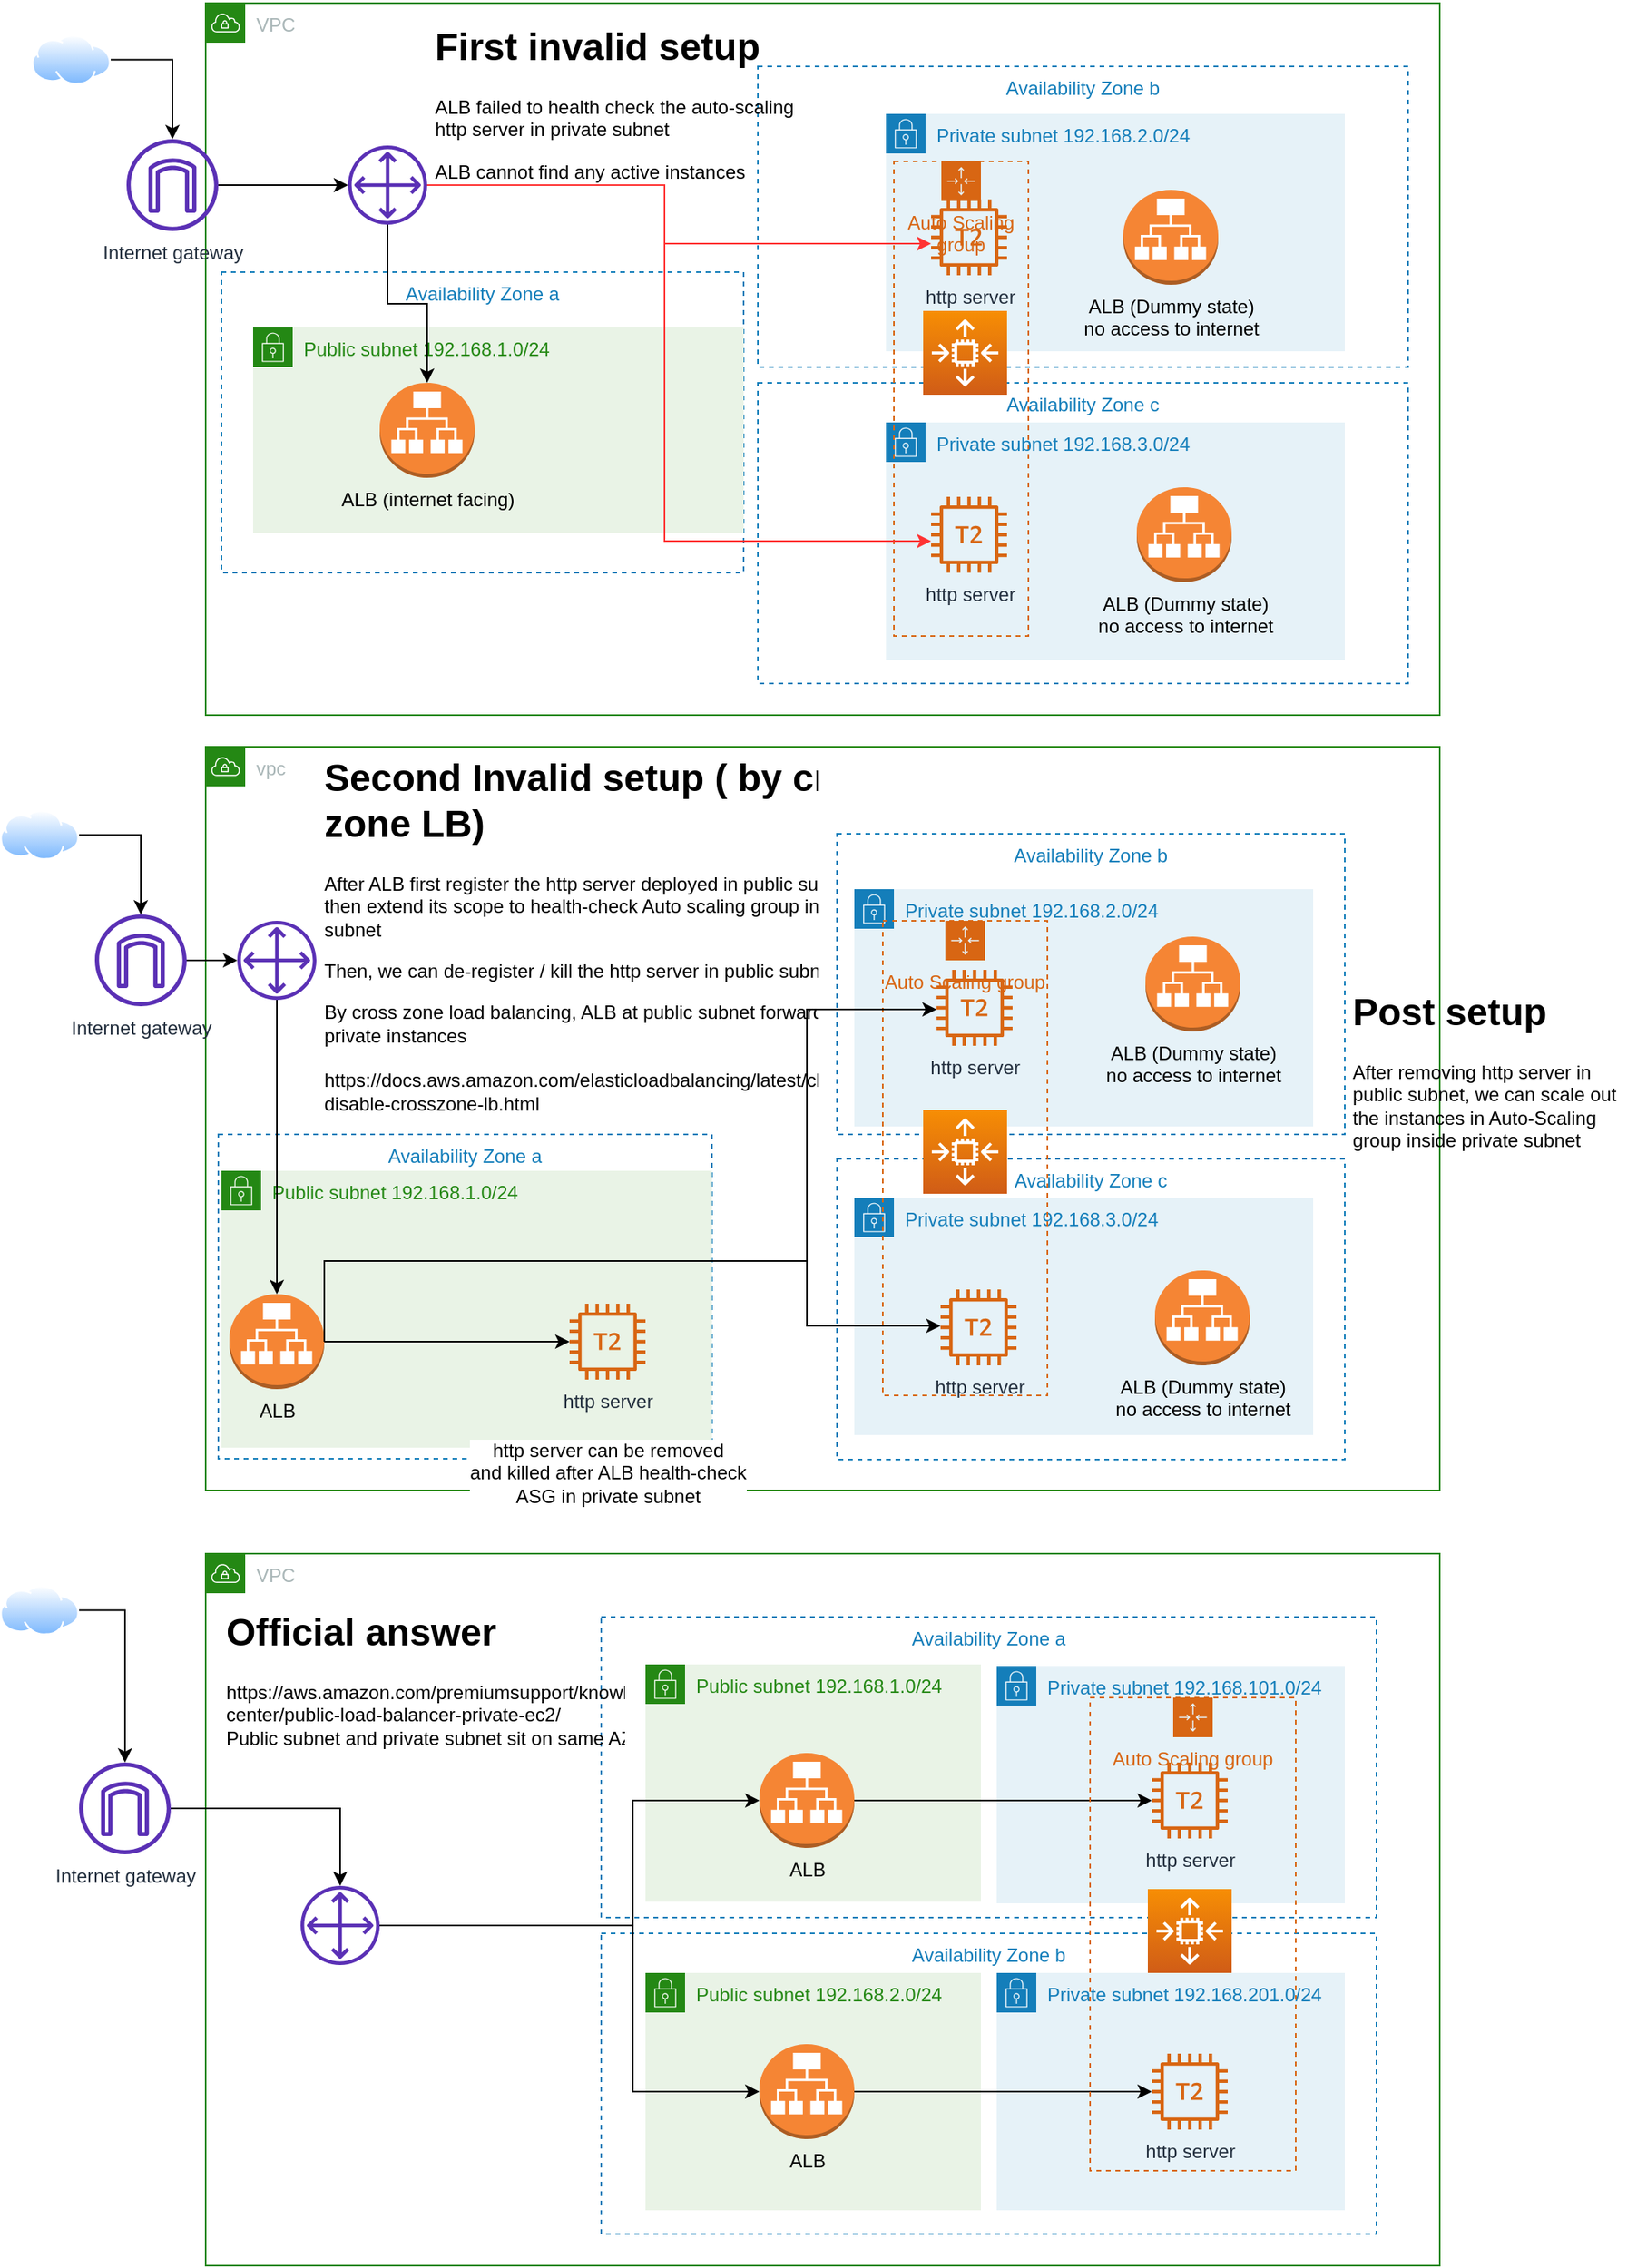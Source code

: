<mxfile version="13.2.6" type="device"><diagram id="Ht1M8jgEwFfnCIfOTk4-" name="Page-1"><mxGraphModel dx="933" dy="548" grid="1" gridSize="10" guides="1" tooltips="1" connect="1" arrows="1" fold="1" page="1" pageScale="1" pageWidth="1169" pageHeight="827" math="0" shadow="0"><root><mxCell id="0"/><mxCell id="1" parent="0"/><mxCell id="GlwkWZn54-oPr6vUu2Cj-1" value="VPC" style="points=[[0,0],[0.25,0],[0.5,0],[0.75,0],[1,0],[1,0.25],[1,0.5],[1,0.75],[1,1],[0.75,1],[0.5,1],[0.25,1],[0,1],[0,0.75],[0,0.5],[0,0.25]];outlineConnect=0;gradientColor=none;html=1;whiteSpace=wrap;fontSize=12;fontStyle=0;shape=mxgraph.aws4.group;grIcon=mxgraph.aws4.group_vpc;strokeColor=#248814;fillColor=none;verticalAlign=top;align=left;spacingLeft=30;fontColor=#AAB7B8;dashed=0;" parent="1" vertex="1"><mxGeometry x="150" y="1020" width="780" height="450" as="geometry"/></mxCell><mxCell id="kNCUIok80ZiTsg3RUkDD-69" value="vpc" style="points=[[0,0],[0.25,0],[0.5,0],[0.75,0],[1,0],[1,0.25],[1,0.5],[1,0.75],[1,1],[0.75,1],[0.5,1],[0.25,1],[0,1],[0,0.75],[0,0.5],[0,0.25]];outlineConnect=0;gradientColor=none;html=1;whiteSpace=wrap;fontSize=12;fontStyle=0;shape=mxgraph.aws4.group;grIcon=mxgraph.aws4.group_vpc;strokeColor=#248814;fillColor=none;verticalAlign=top;align=left;spacingLeft=30;fontColor=#AAB7B8;dashed=0;" parent="1" vertex="1"><mxGeometry x="150" y="510" width="780" height="470" as="geometry"/></mxCell><mxCell id="kNCUIok80ZiTsg3RUkDD-75" value="Availability Zone a" style="fillColor=none;strokeColor=#147EBA;dashed=1;verticalAlign=top;fontStyle=0;fontColor=#147EBA;" parent="1" vertex="1"><mxGeometry x="158" y="755" width="312" height="205" as="geometry"/></mxCell><mxCell id="kNCUIok80ZiTsg3RUkDD-72" value="Availability Zone a" style="fillColor=none;strokeColor=#147EBA;dashed=1;verticalAlign=top;fontStyle=0;fontColor=#147EBA;" parent="1" vertex="1"><mxGeometry x="160" y="210" width="330" height="190" as="geometry"/></mxCell><mxCell id="kNCUIok80ZiTsg3RUkDD-46" value="VPC" style="points=[[0,0],[0.25,0],[0.5,0],[0.75,0],[1,0],[1,0.25],[1,0.5],[1,0.75],[1,1],[0.75,1],[0.5,1],[0.25,1],[0,1],[0,0.75],[0,0.5],[0,0.25]];outlineConnect=0;gradientColor=none;html=1;whiteSpace=wrap;fontSize=12;fontStyle=0;shape=mxgraph.aws4.group;grIcon=mxgraph.aws4.group_vpc;strokeColor=#248814;fillColor=none;verticalAlign=top;align=left;spacingLeft=30;fontColor=#AAB7B8;dashed=0;" parent="1" vertex="1"><mxGeometry x="150" y="40" width="780" height="450" as="geometry"/></mxCell><mxCell id="kNCUIok80ZiTsg3RUkDD-9" value="Availability Zone b" style="fillColor=none;strokeColor=#147EBA;dashed=1;verticalAlign=top;fontStyle=0;fontColor=#147EBA;" parent="1" vertex="1"><mxGeometry x="549" y="565" width="321" height="190" as="geometry"/></mxCell><mxCell id="kNCUIok80ZiTsg3RUkDD-10" value="Availability Zone c" style="fillColor=none;strokeColor=#147EBA;dashed=1;verticalAlign=top;fontStyle=0;fontColor=#147EBA;" parent="1" vertex="1"><mxGeometry x="549" y="770.5" width="321" height="190" as="geometry"/></mxCell><mxCell id="kNCUIok80ZiTsg3RUkDD-1" value="Public subnet &lt;span id=&quot;CidrBlock&quot; class=&quot;&quot;&gt;192.168.1.0/24&lt;/span&gt;" style="points=[[0,0],[0.25,0],[0.5,0],[0.75,0],[1,0],[1,0.25],[1,0.5],[1,0.75],[1,1],[0.75,1],[0.5,1],[0.25,1],[0,1],[0,0.75],[0,0.5],[0,0.25]];outlineConnect=0;gradientColor=none;html=1;whiteSpace=wrap;fontSize=12;fontStyle=0;shape=mxgraph.aws4.group;grIcon=mxgraph.aws4.group_security_group;grStroke=0;strokeColor=#248814;fillColor=#E9F3E6;verticalAlign=top;align=left;spacingLeft=30;fontColor=#248814;dashed=0;" parent="1" vertex="1"><mxGeometry x="160" y="778" width="310" height="175" as="geometry"/></mxCell><mxCell id="kNCUIok80ZiTsg3RUkDD-2" value="Private subnet &lt;span id=&quot;CidrBlock&quot; class=&quot;&quot;&gt;192.168.3.0/24&lt;/span&gt;" style="points=[[0,0],[0.25,0],[0.5,0],[0.75,0],[1,0],[1,0.25],[1,0.5],[1,0.75],[1,1],[0.75,1],[0.5,1],[0.25,1],[0,1],[0,0.75],[0,0.5],[0,0.25]];outlineConnect=0;gradientColor=none;html=1;whiteSpace=wrap;fontSize=12;fontStyle=0;shape=mxgraph.aws4.group;grIcon=mxgraph.aws4.group_security_group;grStroke=0;strokeColor=#147EBA;fillColor=#E6F2F8;verticalAlign=top;align=left;spacingLeft=30;fontColor=#147EBA;dashed=0;" parent="1" vertex="1"><mxGeometry x="560" y="795" width="290" height="150" as="geometry"/></mxCell><mxCell id="kNCUIok80ZiTsg3RUkDD-21" style="edgeStyle=orthogonalEdgeStyle;rounded=0;orthogonalLoop=1;jettySize=auto;html=1;" parent="1" source="kNCUIok80ZiTsg3RUkDD-4" target="kNCUIok80ZiTsg3RUkDD-6" edge="1"><mxGeometry relative="1" as="geometry"/></mxCell><mxCell id="kNCUIok80ZiTsg3RUkDD-4" value="ALB" style="outlineConnect=0;dashed=0;verticalLabelPosition=bottom;verticalAlign=top;align=center;html=1;shape=mxgraph.aws3.application_load_balancer;fillColor=#F58534;gradientColor=none;" parent="1" vertex="1"><mxGeometry x="165" y="856" width="60" height="60" as="geometry"/></mxCell><mxCell id="kNCUIok80ZiTsg3RUkDD-5" value="Private subnet &lt;span id=&quot;CidrBlock&quot; class=&quot;&quot;&gt;192.168.2.0/24&lt;/span&gt;" style="points=[[0,0],[0.25,0],[0.5,0],[0.75,0],[1,0],[1,0.25],[1,0.5],[1,0.75],[1,1],[0.75,1],[0.5,1],[0.25,1],[0,1],[0,0.75],[0,0.5],[0,0.25]];outlineConnect=0;gradientColor=none;html=1;whiteSpace=wrap;fontSize=12;fontStyle=0;shape=mxgraph.aws4.group;grIcon=mxgraph.aws4.group_security_group;grStroke=0;strokeColor=#147EBA;fillColor=#E6F2F8;verticalAlign=top;align=left;spacingLeft=30;fontColor=#147EBA;dashed=0;" parent="1" vertex="1"><mxGeometry x="560" y="600" width="290" height="150" as="geometry"/></mxCell><mxCell id="kNCUIok80ZiTsg3RUkDD-6" value="http server" style="outlineConnect=0;fontColor=#232F3E;gradientColor=none;fillColor=#D86613;strokeColor=none;dashed=0;verticalLabelPosition=bottom;verticalAlign=top;align=center;html=1;fontSize=12;fontStyle=0;aspect=fixed;pointerEvents=1;shape=mxgraph.aws4.t2_instance;" parent="1" vertex="1"><mxGeometry x="380" y="862" width="48" height="48" as="geometry"/></mxCell><mxCell id="kNCUIok80ZiTsg3RUkDD-7" value="http server" style="outlineConnect=0;fontColor=#232F3E;gradientColor=none;fillColor=#D86613;strokeColor=none;dashed=0;verticalLabelPosition=bottom;verticalAlign=top;align=center;html=1;fontSize=12;fontStyle=0;aspect=fixed;pointerEvents=1;shape=mxgraph.aws4.t2_instance;" parent="1" vertex="1"><mxGeometry x="614.5" y="853" width="48" height="48" as="geometry"/></mxCell><mxCell id="kNCUIok80ZiTsg3RUkDD-8" value="http server" style="outlineConnect=0;fontColor=#232F3E;gradientColor=none;fillColor=#D86613;strokeColor=none;dashed=0;verticalLabelPosition=bottom;verticalAlign=top;align=center;html=1;fontSize=12;fontStyle=0;aspect=fixed;pointerEvents=1;shape=mxgraph.aws4.t2_instance;" parent="1" vertex="1"><mxGeometry x="612" y="651" width="48" height="48" as="geometry"/></mxCell><mxCell id="kNCUIok80ZiTsg3RUkDD-13" value="" style="outlineConnect=0;fontColor=#232F3E;gradientColor=#F78E04;gradientDirection=north;fillColor=#D05C17;strokeColor=#ffffff;dashed=0;verticalLabelPosition=bottom;verticalAlign=top;align=center;html=1;fontSize=12;fontStyle=0;aspect=fixed;shape=mxgraph.aws4.resourceIcon;resIcon=mxgraph.aws4.auto_scaling2;" parent="1" vertex="1"><mxGeometry x="603.5" y="739.5" width="53" height="53" as="geometry"/></mxCell><mxCell id="kNCUIok80ZiTsg3RUkDD-17" style="edgeStyle=orthogonalEdgeStyle;rounded=0;orthogonalLoop=1;jettySize=auto;html=1;" parent="1" source="kNCUIok80ZiTsg3RUkDD-15" target="kNCUIok80ZiTsg3RUkDD-16" edge="1"><mxGeometry relative="1" as="geometry"/></mxCell><mxCell id="kNCUIok80ZiTsg3RUkDD-15" value="Internet gateway" style="outlineConnect=0;fontColor=#232F3E;gradientColor=none;fillColor=#5A30B5;strokeColor=none;dashed=0;verticalLabelPosition=bottom;verticalAlign=top;align=center;html=1;fontSize=12;fontStyle=0;aspect=fixed;pointerEvents=1;shape=mxgraph.aws4.internet_gateway;" parent="1" vertex="1"><mxGeometry x="80" y="616" width="58" height="58" as="geometry"/></mxCell><mxCell id="kNCUIok80ZiTsg3RUkDD-12" value="Auto Scaling group" style="points=[[0,0],[0.25,0],[0.5,0],[0.75,0],[1,0],[1,0.25],[1,0.5],[1,0.75],[1,1],[0.75,1],[0.5,1],[0.25,1],[0,1],[0,0.75],[0,0.5],[0,0.25]];outlineConnect=0;gradientColor=none;html=1;whiteSpace=wrap;fontSize=12;fontStyle=0;shape=mxgraph.aws4.groupCenter;grIcon=mxgraph.aws4.group_auto_scaling_group;grStroke=1;strokeColor=#D86613;fillColor=none;verticalAlign=top;align=center;fontColor=#D86613;dashed=1;spacingTop=25;" parent="1" vertex="1"><mxGeometry x="578" y="620" width="104" height="300" as="geometry"/></mxCell><mxCell id="kNCUIok80ZiTsg3RUkDD-20" style="edgeStyle=orthogonalEdgeStyle;rounded=0;orthogonalLoop=1;jettySize=auto;html=1;entryX=0.5;entryY=0;entryDx=0;entryDy=0;entryPerimeter=0;" parent="1" source="kNCUIok80ZiTsg3RUkDD-16" target="kNCUIok80ZiTsg3RUkDD-4" edge="1"><mxGeometry relative="1" as="geometry"/></mxCell><mxCell id="GlwkWZn54-oPr6vUu2Cj-32" style="edgeStyle=orthogonalEdgeStyle;rounded=0;orthogonalLoop=1;jettySize=auto;html=1;exitX=1;exitY=0.5;exitDx=0;exitDy=0;exitPerimeter=0;" parent="1" source="kNCUIok80ZiTsg3RUkDD-4" target="kNCUIok80ZiTsg3RUkDD-8" edge="1"><mxGeometry relative="1" as="geometry"><Array as="points"><mxPoint x="530" y="835"/><mxPoint x="530" y="676"/></Array></mxGeometry></mxCell><mxCell id="kNCUIok80ZiTsg3RUkDD-16" value="" style="outlineConnect=0;fontColor=#232F3E;gradientColor=none;fillColor=#5A30B5;strokeColor=none;dashed=0;verticalLabelPosition=bottom;verticalAlign=top;align=center;html=1;fontSize=12;fontStyle=0;aspect=fixed;pointerEvents=1;shape=mxgraph.aws4.customer_gateway;" parent="1" vertex="1"><mxGeometry x="170" y="620" width="50" height="50" as="geometry"/></mxCell><mxCell id="kNCUIok80ZiTsg3RUkDD-19" style="edgeStyle=orthogonalEdgeStyle;rounded=0;orthogonalLoop=1;jettySize=auto;html=1;" parent="1" source="kNCUIok80ZiTsg3RUkDD-18" target="kNCUIok80ZiTsg3RUkDD-15" edge="1"><mxGeometry relative="1" as="geometry"/></mxCell><mxCell id="kNCUIok80ZiTsg3RUkDD-18" value="" style="aspect=fixed;perimeter=ellipsePerimeter;html=1;align=center;shadow=0;dashed=0;spacingTop=3;image;image=img/lib/active_directory/internet_cloud.svg;" parent="1" vertex="1"><mxGeometry x="20" y="550" width="50" height="31.5" as="geometry"/></mxCell><mxCell id="kNCUIok80ZiTsg3RUkDD-44" value="Availability Zone b" style="fillColor=none;strokeColor=#147EBA;dashed=1;verticalAlign=top;fontStyle=0;fontColor=#147EBA;" parent="1" vertex="1"><mxGeometry x="499" y="80" width="411" height="190" as="geometry"/></mxCell><mxCell id="kNCUIok80ZiTsg3RUkDD-45" value="Availability Zone c" style="fillColor=none;strokeColor=#147EBA;dashed=1;verticalAlign=top;fontStyle=0;fontColor=#147EBA;" parent="1" vertex="1"><mxGeometry x="499" y="280" width="411" height="190" as="geometry"/></mxCell><mxCell id="kNCUIok80ZiTsg3RUkDD-47" value="Public subnet &lt;span id=&quot;CidrBlock&quot; class=&quot;&quot;&gt;192.168.1.0/24&lt;/span&gt;" style="points=[[0,0],[0.25,0],[0.5,0],[0.75,0],[1,0],[1,0.25],[1,0.5],[1,0.75],[1,1],[0.75,1],[0.5,1],[0.25,1],[0,1],[0,0.75],[0,0.5],[0,0.25]];outlineConnect=0;gradientColor=none;html=1;whiteSpace=wrap;fontSize=12;fontStyle=0;shape=mxgraph.aws4.group;grIcon=mxgraph.aws4.group_security_group;grStroke=0;strokeColor=#248814;fillColor=#E9F3E6;verticalAlign=top;align=left;spacingLeft=30;fontColor=#248814;dashed=0;" parent="1" vertex="1"><mxGeometry x="180" y="245" width="310" height="130" as="geometry"/></mxCell><mxCell id="kNCUIok80ZiTsg3RUkDD-48" value="Private subnet &lt;span id=&quot;CidrBlock&quot; class=&quot;&quot;&gt;192.168.3.0/24&lt;/span&gt;" style="points=[[0,0],[0.25,0],[0.5,0],[0.75,0],[1,0],[1,0.25],[1,0.5],[1,0.75],[1,1],[0.75,1],[0.5,1],[0.25,1],[0,1],[0,0.75],[0,0.5],[0,0.25]];outlineConnect=0;gradientColor=none;html=1;whiteSpace=wrap;fontSize=12;fontStyle=0;shape=mxgraph.aws4.group;grIcon=mxgraph.aws4.group_security_group;grStroke=0;strokeColor=#147EBA;fillColor=#E6F2F8;verticalAlign=top;align=left;spacingLeft=30;fontColor=#147EBA;dashed=0;" parent="1" vertex="1"><mxGeometry x="580" y="305" width="290" height="150" as="geometry"/></mxCell><mxCell id="kNCUIok80ZiTsg3RUkDD-50" value="ALB (internet facing)" style="outlineConnect=0;dashed=0;verticalLabelPosition=bottom;verticalAlign=top;align=center;html=1;shape=mxgraph.aws3.application_load_balancer;fillColor=#F58534;gradientColor=none;" parent="1" vertex="1"><mxGeometry x="260" y="280" width="60" height="60" as="geometry"/></mxCell><mxCell id="kNCUIok80ZiTsg3RUkDD-51" value="Private subnet &lt;span id=&quot;CidrBlock&quot; class=&quot;&quot;&gt;192.168.2.0/24&lt;/span&gt;" style="points=[[0,0],[0.25,0],[0.5,0],[0.75,0],[1,0],[1,0.25],[1,0.5],[1,0.75],[1,1],[0.75,1],[0.5,1],[0.25,1],[0,1],[0,0.75],[0,0.5],[0,0.25]];outlineConnect=0;gradientColor=none;html=1;whiteSpace=wrap;fontSize=12;fontStyle=0;shape=mxgraph.aws4.group;grIcon=mxgraph.aws4.group_security_group;grStroke=0;strokeColor=#147EBA;fillColor=#E6F2F8;verticalAlign=top;align=left;spacingLeft=30;fontColor=#147EBA;dashed=0;" parent="1" vertex="1"><mxGeometry x="580" y="110" width="290" height="150" as="geometry"/></mxCell><mxCell id="kNCUIok80ZiTsg3RUkDD-53" value="http server" style="outlineConnect=0;fontColor=#232F3E;gradientColor=none;fillColor=#D86613;strokeColor=none;dashed=0;verticalLabelPosition=bottom;verticalAlign=top;align=center;html=1;fontSize=12;fontStyle=0;aspect=fixed;pointerEvents=1;shape=mxgraph.aws4.t2_instance;" parent="1" vertex="1"><mxGeometry x="608.5" y="352" width="48" height="48" as="geometry"/></mxCell><mxCell id="kNCUIok80ZiTsg3RUkDD-54" value="http server" style="outlineConnect=0;fontColor=#232F3E;gradientColor=none;fillColor=#D86613;strokeColor=none;dashed=0;verticalLabelPosition=bottom;verticalAlign=top;align=center;html=1;fontSize=12;fontStyle=0;aspect=fixed;pointerEvents=1;shape=mxgraph.aws4.t2_instance;" parent="1" vertex="1"><mxGeometry x="608.5" y="164" width="48" height="48" as="geometry"/></mxCell><mxCell id="kNCUIok80ZiTsg3RUkDD-55" value="" style="outlineConnect=0;fontColor=#232F3E;gradientColor=#F78E04;gradientDirection=north;fillColor=#D05C17;strokeColor=#ffffff;dashed=0;verticalLabelPosition=bottom;verticalAlign=top;align=center;html=1;fontSize=12;fontStyle=0;aspect=fixed;shape=mxgraph.aws4.resourceIcon;resIcon=mxgraph.aws4.auto_scaling2;" parent="1" vertex="1"><mxGeometry x="603.5" y="234.5" width="53" height="53" as="geometry"/></mxCell><mxCell id="kNCUIok80ZiTsg3RUkDD-56" style="edgeStyle=orthogonalEdgeStyle;rounded=0;orthogonalLoop=1;jettySize=auto;html=1;" parent="1" source="kNCUIok80ZiTsg3RUkDD-57" target="kNCUIok80ZiTsg3RUkDD-60" edge="1"><mxGeometry relative="1" as="geometry"/></mxCell><mxCell id="kNCUIok80ZiTsg3RUkDD-57" value="Internet gateway" style="outlineConnect=0;fontColor=#232F3E;gradientColor=none;fillColor=#5A30B5;strokeColor=none;dashed=0;verticalLabelPosition=bottom;verticalAlign=top;align=center;html=1;fontSize=12;fontStyle=0;aspect=fixed;pointerEvents=1;shape=mxgraph.aws4.internet_gateway;" parent="1" vertex="1"><mxGeometry x="100" y="126" width="58" height="58" as="geometry"/></mxCell><mxCell id="kNCUIok80ZiTsg3RUkDD-58" value="Auto Scaling group" style="points=[[0,0],[0.25,0],[0.5,0],[0.75,0],[1,0],[1,0.25],[1,0.5],[1,0.75],[1,1],[0.75,1],[0.5,1],[0.25,1],[0,1],[0,0.75],[0,0.5],[0,0.25]];outlineConnect=0;gradientColor=none;html=1;whiteSpace=wrap;fontSize=12;fontStyle=0;shape=mxgraph.aws4.groupCenter;grIcon=mxgraph.aws4.group_auto_scaling_group;grStroke=1;strokeColor=#D86613;fillColor=none;verticalAlign=top;align=center;fontColor=#D86613;dashed=1;spacingTop=25;" parent="1" vertex="1"><mxGeometry x="585" y="140" width="85" height="300" as="geometry"/></mxCell><mxCell id="kNCUIok80ZiTsg3RUkDD-59" style="edgeStyle=orthogonalEdgeStyle;rounded=0;orthogonalLoop=1;jettySize=auto;html=1;entryX=0.5;entryY=0;entryDx=0;entryDy=0;entryPerimeter=0;" parent="1" source="kNCUIok80ZiTsg3RUkDD-60" target="kNCUIok80ZiTsg3RUkDD-50" edge="1"><mxGeometry relative="1" as="geometry"/></mxCell><mxCell id="kNCUIok80ZiTsg3RUkDD-60" value="" style="outlineConnect=0;fontColor=#232F3E;gradientColor=none;fillColor=#5A30B5;strokeColor=none;dashed=0;verticalLabelPosition=bottom;verticalAlign=top;align=center;html=1;fontSize=12;fontStyle=0;aspect=fixed;pointerEvents=1;shape=mxgraph.aws4.customer_gateway;" parent="1" vertex="1"><mxGeometry x="240" y="130" width="50" height="50" as="geometry"/></mxCell><mxCell id="kNCUIok80ZiTsg3RUkDD-61" style="edgeStyle=orthogonalEdgeStyle;rounded=0;orthogonalLoop=1;jettySize=auto;html=1;" parent="1" source="kNCUIok80ZiTsg3RUkDD-62" target="kNCUIok80ZiTsg3RUkDD-57" edge="1"><mxGeometry relative="1" as="geometry"/></mxCell><mxCell id="kNCUIok80ZiTsg3RUkDD-62" value="" style="aspect=fixed;perimeter=ellipsePerimeter;html=1;align=center;shadow=0;dashed=0;spacingTop=3;image;image=img/lib/active_directory/internet_cloud.svg;" parent="1" vertex="1"><mxGeometry x="40" y="60" width="50" height="31.5" as="geometry"/></mxCell><mxCell id="kNCUIok80ZiTsg3RUkDD-64" value="&lt;h1&gt;First invalid setup&lt;br&gt;&lt;/h1&gt;&lt;p&gt;ALB failed to health check the auto-scaling http server in private subnet&lt;/p&gt;&lt;p&gt;ALB cannot find any active instances&lt;br&gt;&lt;/p&gt;&lt;div&gt;.ALB refused to forward traffic to instance in ASG&lt;br&gt;&lt;/div&gt;" style="text;html=1;strokeColor=none;fillColor=none;spacing=5;spacingTop=-20;whiteSpace=wrap;overflow=hidden;rounded=0;" parent="1" vertex="1"><mxGeometry x="290" y="48" width="250" height="120" as="geometry"/></mxCell><mxCell id="kNCUIok80ZiTsg3RUkDD-65" value="&lt;h1&gt;Second Invalid setup ( by cross zone LB)&lt;br&gt;&lt;/h1&gt;&lt;p&gt;After ALB first register the http server deployed in public subnet, ALB then extend its scope to health-check Auto scaling group in Private subnet&lt;/p&gt;&lt;p&gt;Then, we can de-register / kill the http server in public subnet. &lt;br&gt;&lt;/p&gt;&lt;div&gt;By cross zone load balancing, ALB at public subnet forward traffic to private instances&lt;br&gt;&lt;/div&gt;&lt;div&gt;&lt;br&gt;&lt;/div&gt;&lt;div&gt;https://docs.aws.amazon.com/elasticloadbalancing/latest/classic/enable-disable-crosszone-lb.html&lt;br&gt;&lt;/div&gt;" style="text;html=1;strokeColor=none;fillColor=none;spacing=5;spacingTop=-20;whiteSpace=wrap;overflow=hidden;rounded=0;" parent="1" vertex="1"><mxGeometry x="220" y="510" width="320" height="250" as="geometry"/></mxCell><mxCell id="kNCUIok80ZiTsg3RUkDD-68" value="&lt;div&gt;http server can be removed&lt;/div&gt;&lt;div&gt;and killed after ALB health-check&lt;/div&gt;&lt;div&gt;ASG in private subnet&lt;br&gt;&lt;/div&gt;" style="shape=image;html=1;verticalAlign=top;verticalLabelPosition=bottom;labelBackgroundColor=#ffffff;imageAspect=0;aspect=fixed;image=https://cdn4.iconfinder.com/data/icons/universal-7/614/6_-_Cross-128.png" parent="1" vertex="1"><mxGeometry x="360" y="853" width="88" height="88" as="geometry"/></mxCell><mxCell id="kNCUIok80ZiTsg3RUkDD-71" value="&lt;h1&gt;Post setup&lt;br&gt;&lt;/h1&gt;&lt;p&gt;After removing http server in public subnet, we can scale out the instances in Auto-Scaling group inside private subnet&lt;br&gt;&lt;/p&gt;" style="text;html=1;strokeColor=none;fillColor=none;spacing=5;spacingTop=-20;whiteSpace=wrap;overflow=hidden;rounded=0;" parent="1" vertex="1"><mxGeometry x="870" y="658" width="190" height="120" as="geometry"/></mxCell><mxCell id="GlwkWZn54-oPr6vUu2Cj-2" value="Availability Zone a" style="fillColor=none;strokeColor=#147EBA;dashed=1;verticalAlign=top;fontStyle=0;fontColor=#147EBA;" parent="1" vertex="1"><mxGeometry x="400" y="1060" width="490" height="190" as="geometry"/></mxCell><mxCell id="GlwkWZn54-oPr6vUu2Cj-3" value="Availability Zone b" style="fillColor=none;strokeColor=#147EBA;dashed=1;verticalAlign=top;fontStyle=0;fontColor=#147EBA;" parent="1" vertex="1"><mxGeometry x="400" y="1260" width="490" height="190" as="geometry"/></mxCell><mxCell id="GlwkWZn54-oPr6vUu2Cj-4" value="Public subnet &lt;span id=&quot;CidrBlock&quot; class=&quot;&quot;&gt;192.168.1.0/24&lt;/span&gt;" style="points=[[0,0],[0.25,0],[0.5,0],[0.75,0],[1,0],[1,0.25],[1,0.5],[1,0.75],[1,1],[0.75,1],[0.5,1],[0.25,1],[0,1],[0,0.75],[0,0.5],[0,0.25]];outlineConnect=0;gradientColor=none;html=1;whiteSpace=wrap;fontSize=12;fontStyle=0;shape=mxgraph.aws4.group;grIcon=mxgraph.aws4.group_security_group;grStroke=0;strokeColor=#248814;fillColor=#E9F3E6;verticalAlign=top;align=left;spacingLeft=30;fontColor=#248814;dashed=0;" parent="1" vertex="1"><mxGeometry x="428" y="1090" width="212" height="150" as="geometry"/></mxCell><mxCell id="GlwkWZn54-oPr6vUu2Cj-5" value="Private subnet &lt;span id=&quot;CidrBlock&quot; class=&quot;&quot;&gt;192.168.201.0/24&lt;/span&gt;" style="points=[[0,0],[0.25,0],[0.5,0],[0.75,0],[1,0],[1,0.25],[1,0.5],[1,0.75],[1,1],[0.75,1],[0.5,1],[0.25,1],[0,1],[0,0.75],[0,0.5],[0,0.25]];outlineConnect=0;gradientColor=none;html=1;whiteSpace=wrap;fontSize=12;fontStyle=0;shape=mxgraph.aws4.group;grIcon=mxgraph.aws4.group_security_group;grStroke=0;strokeColor=#147EBA;fillColor=#E6F2F8;verticalAlign=top;align=left;spacingLeft=30;fontColor=#147EBA;dashed=0;" parent="1" vertex="1"><mxGeometry x="650" y="1285" width="220" height="150" as="geometry"/></mxCell><mxCell id="GlwkWZn54-oPr6vUu2Cj-7" value="ALB" style="outlineConnect=0;dashed=0;verticalLabelPosition=bottom;verticalAlign=top;align=center;html=1;shape=mxgraph.aws3.application_load_balancer;fillColor=#F58534;gradientColor=none;" parent="1" vertex="1"><mxGeometry x="500" y="1146" width="60" height="60" as="geometry"/></mxCell><mxCell id="GlwkWZn54-oPr6vUu2Cj-8" value="Private subnet &lt;span id=&quot;CidrBlock&quot; class=&quot;&quot;&gt;192.168.101.0/24&lt;/span&gt;" style="points=[[0,0],[0.25,0],[0.5,0],[0.75,0],[1,0],[1,0.25],[1,0.5],[1,0.75],[1,1],[0.75,1],[0.5,1],[0.25,1],[0,1],[0,0.75],[0,0.5],[0,0.25]];outlineConnect=0;gradientColor=none;html=1;whiteSpace=wrap;fontSize=12;fontStyle=0;shape=mxgraph.aws4.group;grIcon=mxgraph.aws4.group_security_group;grStroke=0;strokeColor=#147EBA;fillColor=#E6F2F8;verticalAlign=top;align=left;spacingLeft=30;fontColor=#147EBA;dashed=0;" parent="1" vertex="1"><mxGeometry x="650" y="1091" width="220" height="150" as="geometry"/></mxCell><mxCell id="GlwkWZn54-oPr6vUu2Cj-10" value="http server" style="outlineConnect=0;fontColor=#232F3E;gradientColor=none;fillColor=#D86613;strokeColor=none;dashed=0;verticalLabelPosition=bottom;verticalAlign=top;align=center;html=1;fontSize=12;fontStyle=0;aspect=fixed;pointerEvents=1;shape=mxgraph.aws4.t2_instance;" parent="1" vertex="1"><mxGeometry x="748" y="1336" width="48" height="48" as="geometry"/></mxCell><mxCell id="GlwkWZn54-oPr6vUu2Cj-11" value="http server" style="outlineConnect=0;fontColor=#232F3E;gradientColor=none;fillColor=#D86613;strokeColor=none;dashed=0;verticalLabelPosition=bottom;verticalAlign=top;align=center;html=1;fontSize=12;fontStyle=0;aspect=fixed;pointerEvents=1;shape=mxgraph.aws4.t2_instance;" parent="1" vertex="1"><mxGeometry x="748" y="1152" width="48" height="48" as="geometry"/></mxCell><mxCell id="GlwkWZn54-oPr6vUu2Cj-12" value="" style="outlineConnect=0;fontColor=#232F3E;gradientColor=#F78E04;gradientDirection=north;fillColor=#D05C17;strokeColor=#ffffff;dashed=0;verticalLabelPosition=bottom;verticalAlign=top;align=center;html=1;fontSize=12;fontStyle=0;aspect=fixed;shape=mxgraph.aws4.resourceIcon;resIcon=mxgraph.aws4.auto_scaling2;" parent="1" vertex="1"><mxGeometry x="745.5" y="1232" width="53" height="53" as="geometry"/></mxCell><mxCell id="GlwkWZn54-oPr6vUu2Cj-13" style="edgeStyle=orthogonalEdgeStyle;rounded=0;orthogonalLoop=1;jettySize=auto;html=1;" parent="1" source="GlwkWZn54-oPr6vUu2Cj-14" target="GlwkWZn54-oPr6vUu2Cj-17" edge="1"><mxGeometry relative="1" as="geometry"/></mxCell><mxCell id="GlwkWZn54-oPr6vUu2Cj-14" value="Internet gateway" style="outlineConnect=0;fontColor=#232F3E;gradientColor=none;fillColor=#5A30B5;strokeColor=none;dashed=0;verticalLabelPosition=bottom;verticalAlign=top;align=center;html=1;fontSize=12;fontStyle=0;aspect=fixed;pointerEvents=1;shape=mxgraph.aws4.internet_gateway;" parent="1" vertex="1"><mxGeometry x="70" y="1152" width="58" height="58" as="geometry"/></mxCell><mxCell id="GlwkWZn54-oPr6vUu2Cj-16" style="edgeStyle=orthogonalEdgeStyle;rounded=0;orthogonalLoop=1;jettySize=auto;html=1;entryX=0;entryY=0.5;entryDx=0;entryDy=0;entryPerimeter=0;" parent="1" source="GlwkWZn54-oPr6vUu2Cj-17" target="GlwkWZn54-oPr6vUu2Cj-7" edge="1"><mxGeometry relative="1" as="geometry"><Array as="points"><mxPoint x="420" y="1255"/><mxPoint x="420" y="1176"/></Array></mxGeometry></mxCell><mxCell id="GlwkWZn54-oPr6vUu2Cj-17" value="" style="outlineConnect=0;fontColor=#232F3E;gradientColor=none;fillColor=#5A30B5;strokeColor=none;dashed=0;verticalLabelPosition=bottom;verticalAlign=top;align=center;html=1;fontSize=12;fontStyle=0;aspect=fixed;pointerEvents=1;shape=mxgraph.aws4.customer_gateway;" parent="1" vertex="1"><mxGeometry x="210" y="1230" width="50" height="50" as="geometry"/></mxCell><mxCell id="GlwkWZn54-oPr6vUu2Cj-18" style="edgeStyle=orthogonalEdgeStyle;rounded=0;orthogonalLoop=1;jettySize=auto;html=1;exitX=1;exitY=0.5;exitDx=0;exitDy=0;" parent="1" source="GlwkWZn54-oPr6vUu2Cj-23" target="GlwkWZn54-oPr6vUu2Cj-14" edge="1"><mxGeometry relative="1" as="geometry"><mxPoint x="70.0" y="1055.8" as="sourcePoint"/></mxGeometry></mxCell><mxCell id="GlwkWZn54-oPr6vUu2Cj-20" value="&lt;h1&gt;Official answer&lt;br&gt;&lt;/h1&gt;&lt;div&gt;https://aws.amazon.com/premiumsupport/knowledge-center/public-load-balancer-private-ec2/&lt;/div&gt;&lt;div&gt;Public subnet and private subnet sit on same AZ&lt;br&gt;&lt;/div&gt;" style="text;html=1;strokeColor=none;fillColor=none;spacing=5;spacingTop=-20;whiteSpace=wrap;overflow=hidden;rounded=0;" parent="1" vertex="1"><mxGeometry x="158" y="1050" width="260" height="160" as="geometry"/></mxCell><mxCell id="GlwkWZn54-oPr6vUu2Cj-23" value="" style="aspect=fixed;perimeter=ellipsePerimeter;html=1;align=center;shadow=0;dashed=0;spacingTop=3;image;image=img/lib/active_directory/internet_cloud.svg;" parent="1" vertex="1"><mxGeometry x="20" y="1040" width="50" height="31.5" as="geometry"/></mxCell><mxCell id="GlwkWZn54-oPr6vUu2Cj-29" style="edgeStyle=orthogonalEdgeStyle;rounded=0;orthogonalLoop=1;jettySize=auto;html=1;strokeColor=#FF3333;" parent="1" source="kNCUIok80ZiTsg3RUkDD-60" target="kNCUIok80ZiTsg3RUkDD-54" edge="1"><mxGeometry relative="1" as="geometry"><Array as="points"><mxPoint x="440" y="155"/><mxPoint x="440" y="192"/></Array><mxPoint x="660" y="202" as="sourcePoint"/><mxPoint x="760" y="192" as="targetPoint"/></mxGeometry></mxCell><mxCell id="GlwkWZn54-oPr6vUu2Cj-30" style="edgeStyle=orthogonalEdgeStyle;rounded=0;orthogonalLoop=1;jettySize=auto;html=1;strokeColor=#FF3333;" parent="1" source="kNCUIok80ZiTsg3RUkDD-60" target="kNCUIok80ZiTsg3RUkDD-53" edge="1"><mxGeometry relative="1" as="geometry"><Array as="points"><mxPoint x="440" y="155"/><mxPoint x="440" y="380"/></Array><mxPoint x="670" y="212" as="sourcePoint"/><mxPoint x="600" y="380" as="targetPoint"/></mxGeometry></mxCell><mxCell id="GlwkWZn54-oPr6vUu2Cj-31" value="&lt;div&gt;ALB (Dummy state)&lt;/div&gt;&lt;div&gt;no access to internet&lt;br&gt;&lt;/div&gt;" style="outlineConnect=0;dashed=0;verticalLabelPosition=bottom;verticalAlign=top;align=center;html=1;shape=mxgraph.aws3.application_load_balancer;fillColor=#F58534;gradientColor=none;" parent="1" vertex="1"><mxGeometry x="744" y="630" width="60" height="60" as="geometry"/></mxCell><mxCell id="GlwkWZn54-oPr6vUu2Cj-36" style="edgeStyle=orthogonalEdgeStyle;rounded=0;orthogonalLoop=1;jettySize=auto;html=1;exitX=1;exitY=0.5;exitDx=0;exitDy=0;exitPerimeter=0;" parent="1" source="kNCUIok80ZiTsg3RUkDD-4" target="kNCUIok80ZiTsg3RUkDD-7" edge="1"><mxGeometry relative="1" as="geometry"><mxPoint x="309.96" y="809.95" as="sourcePoint"/><mxPoint x="600" y="876" as="targetPoint"/><Array as="points"><mxPoint x="530" y="835"/><mxPoint x="530" y="876"/></Array></mxGeometry></mxCell><mxCell id="GlwkWZn54-oPr6vUu2Cj-39" value="Public subnet &lt;span id=&quot;CidrBlock&quot; class=&quot;&quot;&gt;192.168.2.0/24&lt;/span&gt;" style="points=[[0,0],[0.25,0],[0.5,0],[0.75,0],[1,0],[1,0.25],[1,0.5],[1,0.75],[1,1],[0.75,1],[0.5,1],[0.25,1],[0,1],[0,0.75],[0,0.5],[0,0.25]];outlineConnect=0;gradientColor=none;html=1;whiteSpace=wrap;fontSize=12;fontStyle=0;shape=mxgraph.aws4.group;grIcon=mxgraph.aws4.group_security_group;grStroke=0;strokeColor=#248814;fillColor=#E9F3E6;verticalAlign=top;align=left;spacingLeft=30;fontColor=#248814;dashed=0;" parent="1" vertex="1"><mxGeometry x="428" y="1285" width="212" height="150" as="geometry"/></mxCell><mxCell id="GlwkWZn54-oPr6vUu2Cj-41" style="edgeStyle=orthogonalEdgeStyle;rounded=0;orthogonalLoop=1;jettySize=auto;html=1;entryX=0;entryY=0.5;entryDx=0;entryDy=0;entryPerimeter=0;" parent="1" source="GlwkWZn54-oPr6vUu2Cj-17" target="GlwkWZn54-oPr6vUu2Cj-40" edge="1"><mxGeometry relative="1" as="geometry"><Array as="points"><mxPoint x="420" y="1255"/><mxPoint x="420" y="1360"/></Array></mxGeometry></mxCell><mxCell id="GlwkWZn54-oPr6vUu2Cj-42" style="edgeStyle=orthogonalEdgeStyle;rounded=0;orthogonalLoop=1;jettySize=auto;html=1;" parent="1" source="GlwkWZn54-oPr6vUu2Cj-7" target="GlwkWZn54-oPr6vUu2Cj-11" edge="1"><mxGeometry relative="1" as="geometry"/></mxCell><mxCell id="GlwkWZn54-oPr6vUu2Cj-43" style="edgeStyle=orthogonalEdgeStyle;rounded=0;orthogonalLoop=1;jettySize=auto;html=1;" parent="1" source="GlwkWZn54-oPr6vUu2Cj-40" target="GlwkWZn54-oPr6vUu2Cj-10" edge="1"><mxGeometry relative="1" as="geometry"/></mxCell><mxCell id="GlwkWZn54-oPr6vUu2Cj-40" value="ALB" style="outlineConnect=0;dashed=0;verticalLabelPosition=bottom;verticalAlign=top;align=center;html=1;shape=mxgraph.aws3.application_load_balancer;fillColor=#F58534;gradientColor=none;" parent="1" vertex="1"><mxGeometry x="500" y="1330" width="60" height="60" as="geometry"/></mxCell><mxCell id="GlwkWZn54-oPr6vUu2Cj-44" value="Auto Scaling group" style="points=[[0,0],[0.25,0],[0.5,0],[0.75,0],[1,0],[1,0.25],[1,0.5],[1,0.75],[1,1],[0.75,1],[0.5,1],[0.25,1],[0,1],[0,0.75],[0,0.5],[0,0.25]];outlineConnect=0;gradientColor=none;html=1;whiteSpace=wrap;fontSize=12;fontStyle=0;shape=mxgraph.aws4.groupCenter;grIcon=mxgraph.aws4.group_auto_scaling_group;grStroke=1;strokeColor=#D86613;fillColor=none;verticalAlign=top;align=center;fontColor=#D86613;dashed=1;spacingTop=25;" parent="1" vertex="1"><mxGeometry x="709" y="1111" width="130" height="299" as="geometry"/></mxCell><mxCell id="i1ADtriy9GGVuC3YhQ5a-2" value="&lt;div&gt;ALB (Dummy state)&lt;/div&gt;&lt;div&gt;no access to internet&lt;br&gt;&lt;/div&gt;" style="outlineConnect=0;dashed=0;verticalLabelPosition=bottom;verticalAlign=top;align=center;html=1;shape=mxgraph.aws3.application_load_balancer;fillColor=#F58534;gradientColor=none;" vertex="1" parent="1"><mxGeometry x="750" y="841" width="60" height="60" as="geometry"/></mxCell><mxCell id="i1ADtriy9GGVuC3YhQ5a-3" value="&lt;div&gt;ALB (Dummy state)&lt;/div&gt;&lt;div&gt;no access to internet&lt;br&gt;&lt;/div&gt;" style="outlineConnect=0;dashed=0;verticalLabelPosition=bottom;verticalAlign=top;align=center;html=1;shape=mxgraph.aws3.application_load_balancer;fillColor=#F58534;gradientColor=none;" vertex="1" parent="1"><mxGeometry x="738.5" y="346" width="60" height="60" as="geometry"/></mxCell><mxCell id="i1ADtriy9GGVuC3YhQ5a-4" value="&lt;div&gt;ALB (Dummy state)&lt;/div&gt;&lt;div&gt;no access to internet&lt;br&gt;&lt;/div&gt;" style="outlineConnect=0;dashed=0;verticalLabelPosition=bottom;verticalAlign=top;align=center;html=1;shape=mxgraph.aws3.application_load_balancer;fillColor=#F58534;gradientColor=none;" vertex="1" parent="1"><mxGeometry x="730" y="158" width="60" height="60" as="geometry"/></mxCell></root></mxGraphModel></diagram></mxfile>